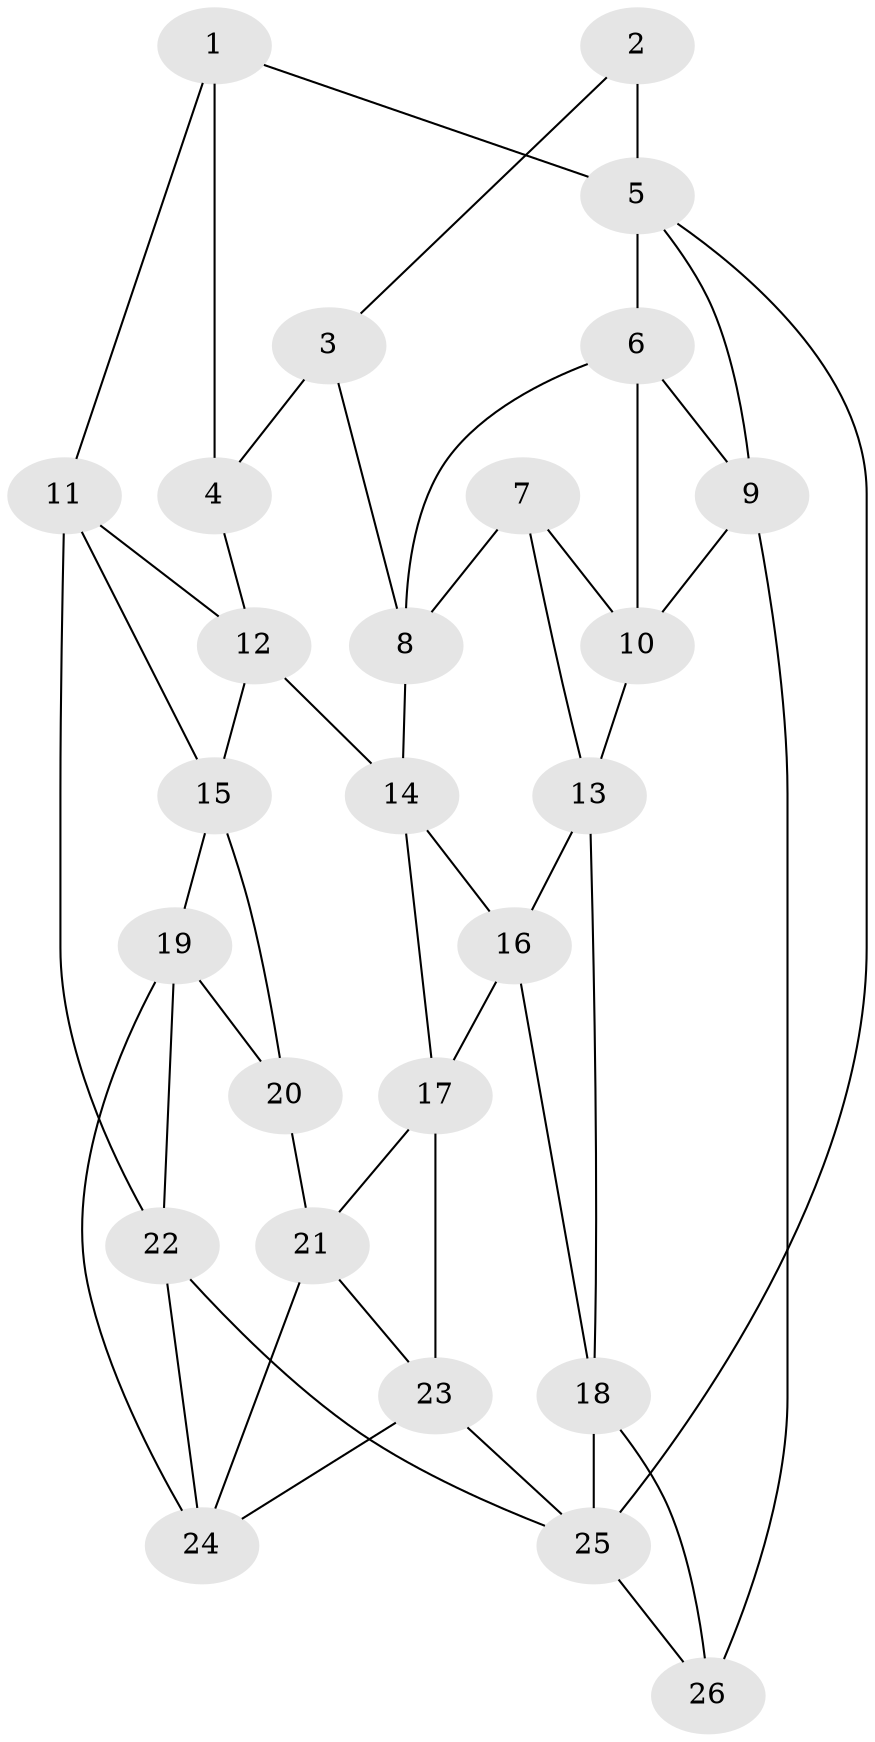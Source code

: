 // original degree distribution, {3: 0.038461538461538464, 6: 0.15384615384615385, 5: 0.5769230769230769, 4: 0.23076923076923078}
// Generated by graph-tools (version 1.1) at 2025/03/03/09/25 03:03:16]
// undirected, 26 vertices, 49 edges
graph export_dot {
graph [start="1"]
  node [color=gray90,style=filled];
  1;
  2;
  3;
  4;
  5;
  6;
  7;
  8;
  9;
  10;
  11;
  12;
  13;
  14;
  15;
  16;
  17;
  18;
  19;
  20;
  21;
  22;
  23;
  24;
  25;
  26;
  1 -- 4 [weight=1.0];
  1 -- 5 [weight=1.0];
  1 -- 11 [weight=1.0];
  2 -- 3 [weight=1.0];
  2 -- 5 [weight=2.0];
  3 -- 4 [weight=1.0];
  3 -- 8 [weight=1.0];
  4 -- 12 [weight=1.0];
  5 -- 6 [weight=1.0];
  5 -- 9 [weight=1.0];
  5 -- 25 [weight=1.0];
  6 -- 8 [weight=1.0];
  6 -- 9 [weight=1.0];
  6 -- 10 [weight=1.0];
  7 -- 8 [weight=1.0];
  7 -- 10 [weight=1.0];
  7 -- 13 [weight=1.0];
  8 -- 14 [weight=1.0];
  9 -- 10 [weight=1.0];
  9 -- 26 [weight=2.0];
  10 -- 13 [weight=1.0];
  11 -- 12 [weight=1.0];
  11 -- 15 [weight=1.0];
  11 -- 22 [weight=1.0];
  12 -- 14 [weight=1.0];
  12 -- 15 [weight=1.0];
  13 -- 16 [weight=1.0];
  13 -- 18 [weight=1.0];
  14 -- 16 [weight=1.0];
  14 -- 17 [weight=1.0];
  15 -- 19 [weight=1.0];
  15 -- 20 [weight=1.0];
  16 -- 17 [weight=1.0];
  16 -- 18 [weight=1.0];
  17 -- 21 [weight=1.0];
  17 -- 23 [weight=1.0];
  18 -- 25 [weight=1.0];
  18 -- 26 [weight=1.0];
  19 -- 20 [weight=1.0];
  19 -- 22 [weight=1.0];
  19 -- 24 [weight=1.0];
  20 -- 21 [weight=2.0];
  21 -- 23 [weight=1.0];
  21 -- 24 [weight=1.0];
  22 -- 24 [weight=1.0];
  22 -- 25 [weight=1.0];
  23 -- 24 [weight=1.0];
  23 -- 25 [weight=1.0];
  25 -- 26 [weight=2.0];
}
